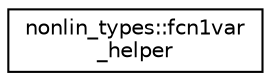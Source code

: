 digraph "Graphical Class Hierarchy"
{
  edge [fontname="Helvetica",fontsize="10",labelfontname="Helvetica",labelfontsize="10"];
  node [fontname="Helvetica",fontsize="10",shape=record];
  rankdir="LR";
  Node0 [label="nonlin_types::fcn1var\l_helper",height=0.2,width=0.4,color="black", fillcolor="white", style="filled",URL="$structnonlin__types_1_1fcn1var__helper.html",tooltip="Defines a type capable of encapsulating an equation of one variable of the form: f(x) = 0..."];
}

